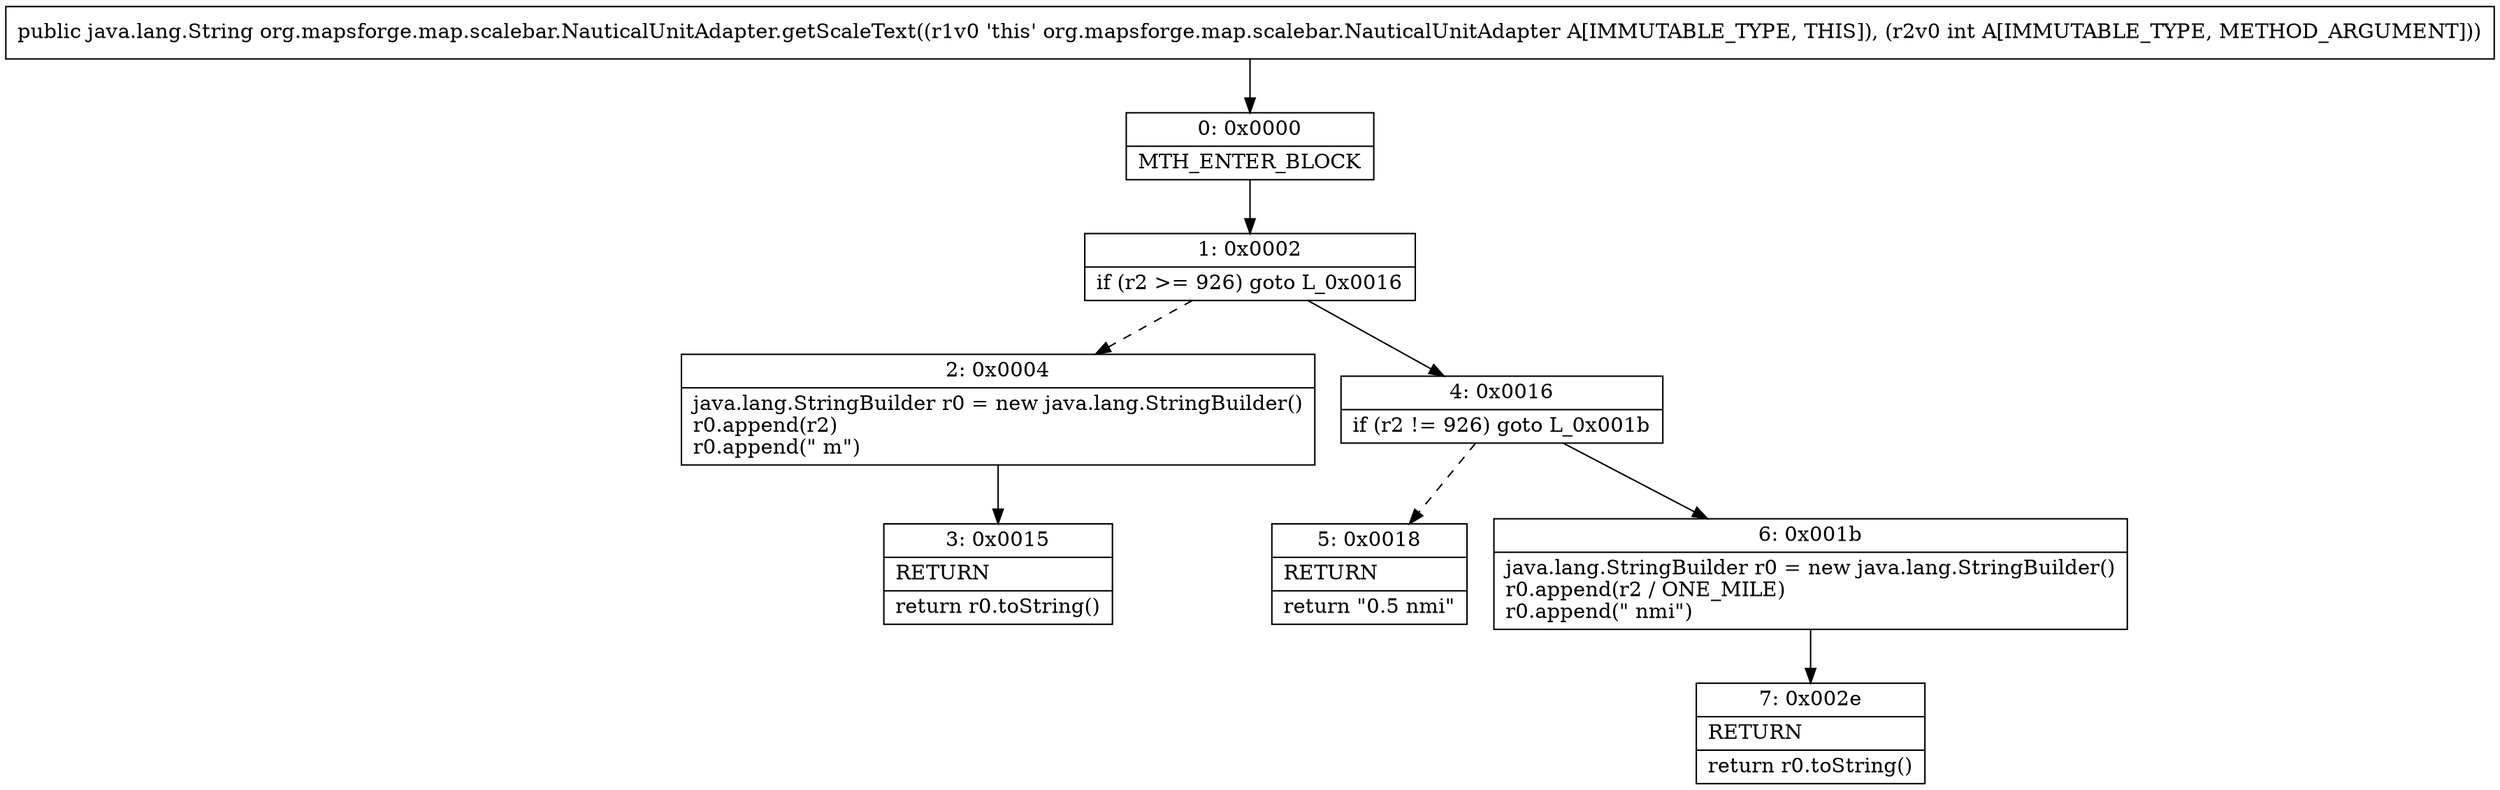 digraph "CFG fororg.mapsforge.map.scalebar.NauticalUnitAdapter.getScaleText(I)Ljava\/lang\/String;" {
Node_0 [shape=record,label="{0\:\ 0x0000|MTH_ENTER_BLOCK\l}"];
Node_1 [shape=record,label="{1\:\ 0x0002|if (r2 \>= 926) goto L_0x0016\l}"];
Node_2 [shape=record,label="{2\:\ 0x0004|java.lang.StringBuilder r0 = new java.lang.StringBuilder()\lr0.append(r2)\lr0.append(\" m\")\l}"];
Node_3 [shape=record,label="{3\:\ 0x0015|RETURN\l|return r0.toString()\l}"];
Node_4 [shape=record,label="{4\:\ 0x0016|if (r2 != 926) goto L_0x001b\l}"];
Node_5 [shape=record,label="{5\:\ 0x0018|RETURN\l|return \"0.5 nmi\"\l}"];
Node_6 [shape=record,label="{6\:\ 0x001b|java.lang.StringBuilder r0 = new java.lang.StringBuilder()\lr0.append(r2 \/ ONE_MILE)\lr0.append(\" nmi\")\l}"];
Node_7 [shape=record,label="{7\:\ 0x002e|RETURN\l|return r0.toString()\l}"];
MethodNode[shape=record,label="{public java.lang.String org.mapsforge.map.scalebar.NauticalUnitAdapter.getScaleText((r1v0 'this' org.mapsforge.map.scalebar.NauticalUnitAdapter A[IMMUTABLE_TYPE, THIS]), (r2v0 int A[IMMUTABLE_TYPE, METHOD_ARGUMENT])) }"];
MethodNode -> Node_0;
Node_0 -> Node_1;
Node_1 -> Node_2[style=dashed];
Node_1 -> Node_4;
Node_2 -> Node_3;
Node_4 -> Node_5[style=dashed];
Node_4 -> Node_6;
Node_6 -> Node_7;
}

